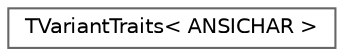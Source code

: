 digraph "Graphical Class Hierarchy"
{
 // INTERACTIVE_SVG=YES
 // LATEX_PDF_SIZE
  bgcolor="transparent";
  edge [fontname=Helvetica,fontsize=10,labelfontname=Helvetica,labelfontsize=10];
  node [fontname=Helvetica,fontsize=10,shape=box,height=0.2,width=0.4];
  rankdir="LR";
  Node0 [id="Node000000",label="TVariantTraits\< ANSICHAR \>",height=0.2,width=0.4,color="grey40", fillcolor="white", style="filled",URL="$dd/d6d/structTVariantTraits_3_01ANSICHAR_01_4.html",tooltip="Implements variant type traits for the built-in ANSICHAR type."];
}
